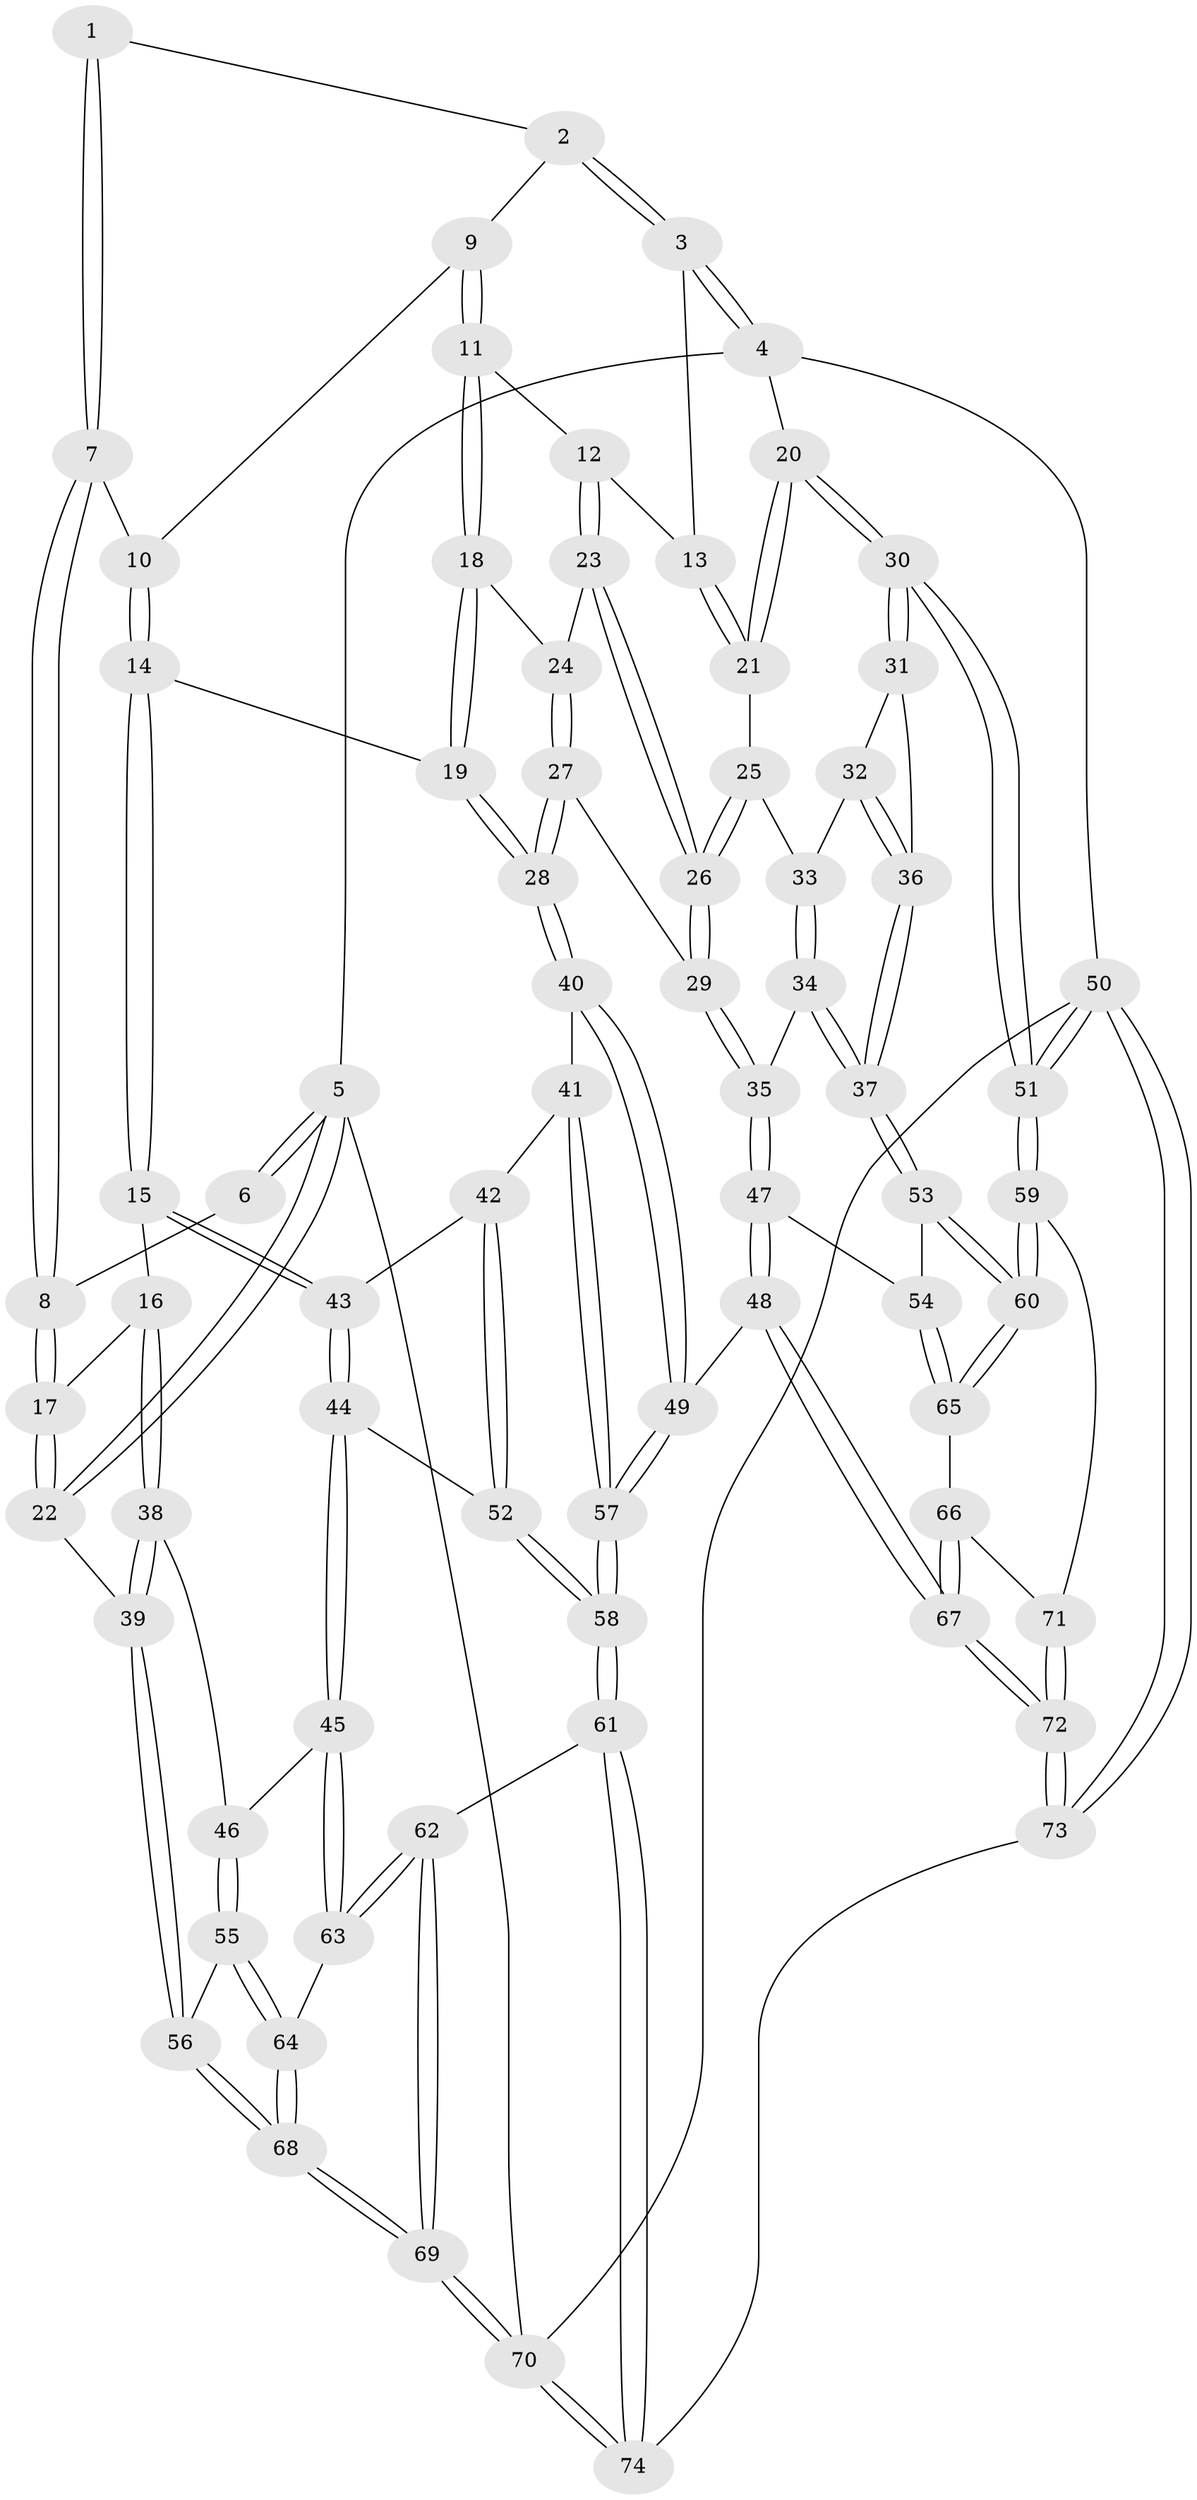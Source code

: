 // coarse degree distribution, {3: 0.2413793103448276, 4: 0.27586206896551724, 5: 0.2413793103448276, 6: 0.13793103448275862, 8: 0.034482758620689655, 1: 0.034482758620689655, 7: 0.034482758620689655}
// Generated by graph-tools (version 1.1) at 2025/04/03/04/25 22:04:40]
// undirected, 74 vertices, 182 edges
graph export_dot {
graph [start="1"]
  node [color=gray90,style=filled];
  1 [pos="+0.3756669917542243+0"];
  2 [pos="+0.4837955973498939+0"];
  3 [pos="+1+0"];
  4 [pos="+1+0"];
  5 [pos="+0+0"];
  6 [pos="+0.2452507322136785+0"];
  7 [pos="+0.17722506455187848+0.09885463542440841"];
  8 [pos="+0.12497606232318925+0.1362025976545557"];
  9 [pos="+0.4949308561115446+0"];
  10 [pos="+0.3565674151012343+0.10949145292898954"];
  11 [pos="+0.5202547586342935+0"];
  12 [pos="+0.6937061603165036+0.14092858088329563"];
  13 [pos="+0.8424509639609926+0.07217293343723613"];
  14 [pos="+0.2804433235617413+0.3189781816134811"];
  15 [pos="+0.2761665631298646+0.321038232317525"];
  16 [pos="+0.1844443338532176+0.30715340499673005"];
  17 [pos="+0.053790699151850904+0.1948701348383326"];
  18 [pos="+0.48656940760799894+0.26254231161084396"];
  19 [pos="+0.3583831607029244+0.32209678381198764"];
  20 [pos="+1+0.21455717788810247"];
  21 [pos="+0.9269625913222328+0.2724255636328589"];
  22 [pos="+0+0.09231122970141765"];
  23 [pos="+0.7102391363723254+0.2579200157684903"];
  24 [pos="+0.5648422946778214+0.30293961510286466"];
  25 [pos="+0.8474441027678759+0.31973400835904675"];
  26 [pos="+0.7768506896650926+0.3295609319830185"];
  27 [pos="+0.5475116223018585+0.4357044644568197"];
  28 [pos="+0.5193345073234561+0.46824817937645313"];
  29 [pos="+0.748734940643028+0.4113368113685876"];
  30 [pos="+1+0.4135462823743937"];
  31 [pos="+0.9842161077441817+0.45650715684671567"];
  32 [pos="+0.9243851995438682+0.4356873997375844"];
  33 [pos="+0.9224097764553691+0.4345733165330218"];
  34 [pos="+0.8618148043256673+0.527427885020688"];
  35 [pos="+0.7545821729242849+0.5026844409213479"];
  36 [pos="+0.929857221857996+0.5660679897053853"];
  37 [pos="+0.9268509118327362+0.5747994981782346"];
  38 [pos="+0.08517916278249697+0.501575274006989"];
  39 [pos="+0+0.5168736700933751"];
  40 [pos="+0.5189665909230667+0.4716492554903581"];
  41 [pos="+0.41475302979613243+0.5450681553370945"];
  42 [pos="+0.3743027088770891+0.5345041693619855"];
  43 [pos="+0.3050898802324165+0.47770941772254116"];
  44 [pos="+0.21725729321732865+0.5745666286299693"];
  45 [pos="+0.19745501108313152+0.584104963071546"];
  46 [pos="+0.10657394501389661+0.5321876761126487"];
  47 [pos="+0.7024910791060509+0.600105905343403"];
  48 [pos="+0.6563450174452969+0.6370669890374667"];
  49 [pos="+0.6494160627928689+0.6370859206842288"];
  50 [pos="+1+1"];
  51 [pos="+1+0.7497380147437621"];
  52 [pos="+0.31714104685211475+0.6272555381972272"];
  53 [pos="+0.9601619934682576+0.6370656285259059"];
  54 [pos="+0.8291419616390208+0.6449996248562355"];
  55 [pos="+0.06314611787058351+0.6652580986734803"];
  56 [pos="+0+0.5567181275962537"];
  57 [pos="+0.4730970809212099+0.7474199344863642"];
  58 [pos="+0.37059023055409324+0.9047511967930408"];
  59 [pos="+1+0.704961767902392"];
  60 [pos="+1+0.6756401501295297"];
  61 [pos="+0.36437667929960504+0.9189979252952568"];
  62 [pos="+0.19821265075959105+0.8196648849908559"];
  63 [pos="+0.18969871471632574+0.8023965636558571"];
  64 [pos="+0.09085720281804566+0.7220442572574644"];
  65 [pos="+0.8277294247202902+0.725793714712156"];
  66 [pos="+0.8172267300021653+0.7391398647674216"];
  67 [pos="+0.7414133711262317+0.7842574729114358"];
  68 [pos="+0+0.756092075150706"];
  69 [pos="+0+1"];
  70 [pos="+0+1"];
  71 [pos="+0.9158558083783961+0.7779362960959771"];
  72 [pos="+0.757385947587618+0.911213894161802"];
  73 [pos="+0.7183966673271261+1"];
  74 [pos="+0.4170487917448957+1"];
  1 -- 2;
  1 -- 7;
  1 -- 7;
  2 -- 3;
  2 -- 3;
  2 -- 9;
  3 -- 4;
  3 -- 4;
  3 -- 13;
  4 -- 5;
  4 -- 20;
  4 -- 50;
  5 -- 6;
  5 -- 6;
  5 -- 22;
  5 -- 22;
  5 -- 70;
  6 -- 8;
  7 -- 8;
  7 -- 8;
  7 -- 10;
  8 -- 17;
  8 -- 17;
  9 -- 10;
  9 -- 11;
  9 -- 11;
  10 -- 14;
  10 -- 14;
  11 -- 12;
  11 -- 18;
  11 -- 18;
  12 -- 13;
  12 -- 23;
  12 -- 23;
  13 -- 21;
  13 -- 21;
  14 -- 15;
  14 -- 15;
  14 -- 19;
  15 -- 16;
  15 -- 43;
  15 -- 43;
  16 -- 17;
  16 -- 38;
  16 -- 38;
  17 -- 22;
  17 -- 22;
  18 -- 19;
  18 -- 19;
  18 -- 24;
  19 -- 28;
  19 -- 28;
  20 -- 21;
  20 -- 21;
  20 -- 30;
  20 -- 30;
  21 -- 25;
  22 -- 39;
  23 -- 24;
  23 -- 26;
  23 -- 26;
  24 -- 27;
  24 -- 27;
  25 -- 26;
  25 -- 26;
  25 -- 33;
  26 -- 29;
  26 -- 29;
  27 -- 28;
  27 -- 28;
  27 -- 29;
  28 -- 40;
  28 -- 40;
  29 -- 35;
  29 -- 35;
  30 -- 31;
  30 -- 31;
  30 -- 51;
  30 -- 51;
  31 -- 32;
  31 -- 36;
  32 -- 33;
  32 -- 36;
  32 -- 36;
  33 -- 34;
  33 -- 34;
  34 -- 35;
  34 -- 37;
  34 -- 37;
  35 -- 47;
  35 -- 47;
  36 -- 37;
  36 -- 37;
  37 -- 53;
  37 -- 53;
  38 -- 39;
  38 -- 39;
  38 -- 46;
  39 -- 56;
  39 -- 56;
  40 -- 41;
  40 -- 49;
  40 -- 49;
  41 -- 42;
  41 -- 57;
  41 -- 57;
  42 -- 43;
  42 -- 52;
  42 -- 52;
  43 -- 44;
  43 -- 44;
  44 -- 45;
  44 -- 45;
  44 -- 52;
  45 -- 46;
  45 -- 63;
  45 -- 63;
  46 -- 55;
  46 -- 55;
  47 -- 48;
  47 -- 48;
  47 -- 54;
  48 -- 49;
  48 -- 67;
  48 -- 67;
  49 -- 57;
  49 -- 57;
  50 -- 51;
  50 -- 51;
  50 -- 73;
  50 -- 73;
  50 -- 70;
  51 -- 59;
  51 -- 59;
  52 -- 58;
  52 -- 58;
  53 -- 54;
  53 -- 60;
  53 -- 60;
  54 -- 65;
  54 -- 65;
  55 -- 56;
  55 -- 64;
  55 -- 64;
  56 -- 68;
  56 -- 68;
  57 -- 58;
  57 -- 58;
  58 -- 61;
  58 -- 61;
  59 -- 60;
  59 -- 60;
  59 -- 71;
  60 -- 65;
  60 -- 65;
  61 -- 62;
  61 -- 74;
  61 -- 74;
  62 -- 63;
  62 -- 63;
  62 -- 69;
  62 -- 69;
  63 -- 64;
  64 -- 68;
  64 -- 68;
  65 -- 66;
  66 -- 67;
  66 -- 67;
  66 -- 71;
  67 -- 72;
  67 -- 72;
  68 -- 69;
  68 -- 69;
  69 -- 70;
  69 -- 70;
  70 -- 74;
  70 -- 74;
  71 -- 72;
  71 -- 72;
  72 -- 73;
  72 -- 73;
  73 -- 74;
}
